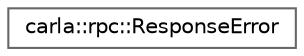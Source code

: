 digraph "类继承关系图"
{
 // INTERACTIVE_SVG=YES
 // LATEX_PDF_SIZE
  bgcolor="transparent";
  edge [fontname=Helvetica,fontsize=10,labelfontname=Helvetica,labelfontsize=10];
  node [fontname=Helvetica,fontsize=10,shape=box,height=0.2,width=0.4];
  rankdir="LR";
  Node0 [id="Node000000",label="carla::rpc::ResponseError",height=0.2,width=0.4,color="grey40", fillcolor="white", style="filled",URL="$d7/d2a/classcarla_1_1rpc_1_1ResponseError.html",tooltip=" "];
}
